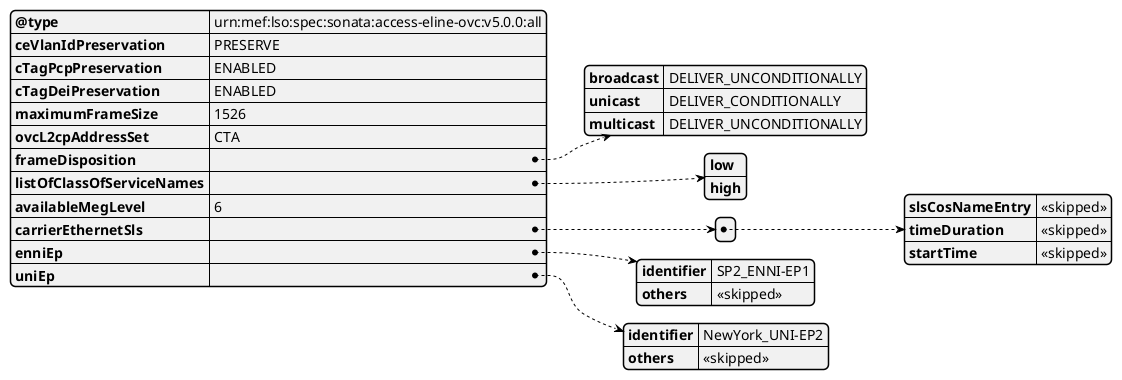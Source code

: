 @startjson
{
  "@type": "urn:mef:lso:spec:sonata:access-eline-ovc:v5.0.0:all",
  "ceVlanIdPreservation": "PRESERVE",
  "cTagPcpPreservation": "ENABLED",
  "cTagDeiPreservation": "ENABLED",
  "maximumFrameSize": 1526,
  "ovcL2cpAddressSet": "CTA",
  "frameDisposition": {
    "broadcast": "DELIVER_UNCONDITIONALLY",
    "unicast": "DELIVER_CONDITIONALLY",
    "multicast": "DELIVER_UNCONDITIONALLY"
  },
  "**listOfClassOfServiceNames**": ["**low**", "**high**"],
  "availableMegLevel": "6",
  "carrierEthernetSls": [
    {
      "slsCosNameEntry": "<<skipped>>",
      "timeDuration": "<<skipped>>",
      "startTime":  "<<skipped>>"
    }
  ],
  "enniEp": {
    "identifier": "SP2_ENNI-EP1",
    "others": "<<skipped>>"
  },
  "uniEp": {
    "identifier": "NewYork_UNI-EP2",
    "others": "<<skipped>>"
  }
}



@endjson